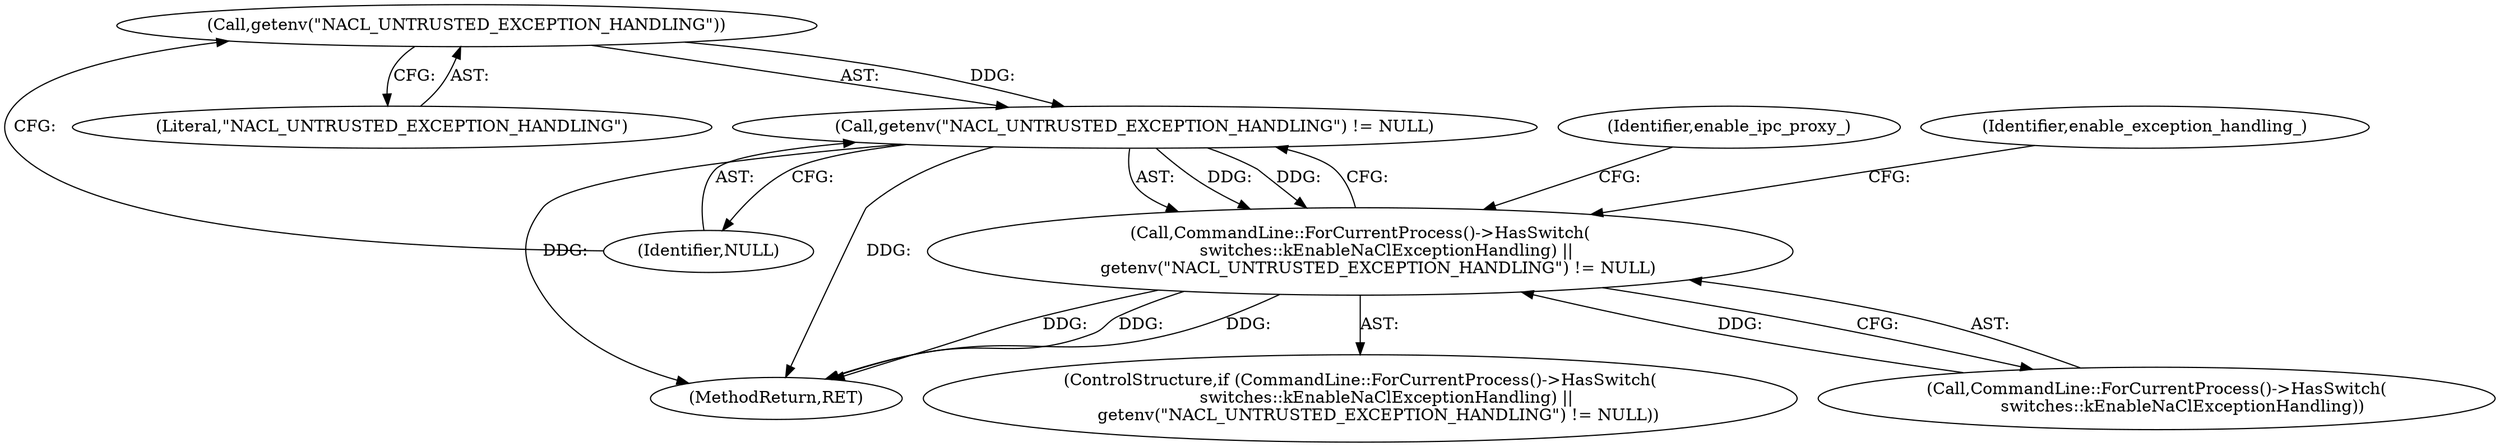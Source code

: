 digraph "0_Chrome_3b0d77670a0613f409110817455d2137576b485a@API" {
"1000116" [label="(Call,getenv(\"NACL_UNTRUSTED_EXCEPTION_HANDLING\"))"];
"1000115" [label="(Call,getenv(\"NACL_UNTRUSTED_EXCEPTION_HANDLING\") != NULL)"];
"1000112" [label="(Call,CommandLine::ForCurrentProcess()->HasSwitch(\n          switches::kEnableNaClExceptionHandling) ||\n       getenv(\"NACL_UNTRUSTED_EXCEPTION_HANDLING\") != NULL)"];
"1000116" [label="(Call,getenv(\"NACL_UNTRUSTED_EXCEPTION_HANDLING\"))"];
"1000118" [label="(Identifier,NULL)"];
"1000124" [label="(Identifier,enable_ipc_proxy_)"];
"1000113" [label="(Call,CommandLine::ForCurrentProcess()->HasSwitch(\n          switches::kEnableNaClExceptionHandling))"];
"1000115" [label="(Call,getenv(\"NACL_UNTRUSTED_EXCEPTION_HANDLING\") != NULL)"];
"1000127" [label="(MethodReturn,RET)"];
"1000117" [label="(Literal,\"NACL_UNTRUSTED_EXCEPTION_HANDLING\")"];
"1000121" [label="(Identifier,enable_exception_handling_)"];
"1000112" [label="(Call,CommandLine::ForCurrentProcess()->HasSwitch(\n          switches::kEnableNaClExceptionHandling) ||\n       getenv(\"NACL_UNTRUSTED_EXCEPTION_HANDLING\") != NULL)"];
"1000111" [label="(ControlStructure,if (CommandLine::ForCurrentProcess()->HasSwitch(\n          switches::kEnableNaClExceptionHandling) ||\n       getenv(\"NACL_UNTRUSTED_EXCEPTION_HANDLING\") != NULL))"];
"1000116" -> "1000115"  [label="AST: "];
"1000116" -> "1000117"  [label="CFG: "];
"1000117" -> "1000116"  [label="AST: "];
"1000118" -> "1000116"  [label="CFG: "];
"1000116" -> "1000115"  [label="DDG: "];
"1000115" -> "1000112"  [label="AST: "];
"1000115" -> "1000118"  [label="CFG: "];
"1000118" -> "1000115"  [label="AST: "];
"1000112" -> "1000115"  [label="CFG: "];
"1000115" -> "1000127"  [label="DDG: "];
"1000115" -> "1000127"  [label="DDG: "];
"1000115" -> "1000112"  [label="DDG: "];
"1000115" -> "1000112"  [label="DDG: "];
"1000112" -> "1000111"  [label="AST: "];
"1000112" -> "1000113"  [label="CFG: "];
"1000113" -> "1000112"  [label="AST: "];
"1000121" -> "1000112"  [label="CFG: "];
"1000124" -> "1000112"  [label="CFG: "];
"1000112" -> "1000127"  [label="DDG: "];
"1000112" -> "1000127"  [label="DDG: "];
"1000112" -> "1000127"  [label="DDG: "];
"1000113" -> "1000112"  [label="DDG: "];
}
